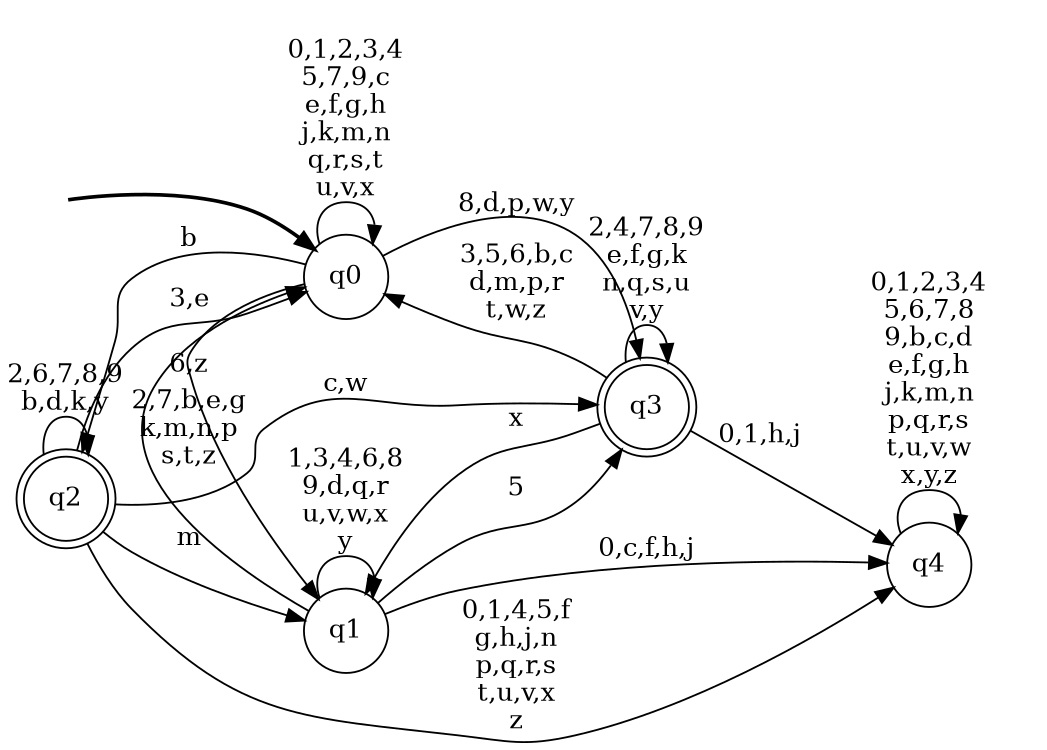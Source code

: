 digraph BlueStar {
__start0 [style = invis, shape = none, label = "", width = 0, height = 0];

rankdir=LR;
size="8,5";

s0 [style="filled", color="black", fillcolor="white" shape="circle", label="q0"];
s1 [style="filled", color="black", fillcolor="white" shape="circle", label="q1"];
s2 [style="rounded,filled", color="black", fillcolor="white" shape="doublecircle", label="q2"];
s3 [style="rounded,filled", color="black", fillcolor="white" shape="doublecircle", label="q3"];
s4 [style="filled", color="black", fillcolor="white" shape="circle", label="q4"];
subgraph cluster_main { 
	graph [pad=".75", ranksep="0.15", nodesep="0.15"];
	 style=invis; 
	__start0 -> s0 [penwidth=2];
}
s0 -> s0 [label="0,1,2,3,4\n5,7,9,c\ne,f,g,h\nj,k,m,n\nq,r,s,t\nu,v,x"];
s0 -> s1 [label="6,z"];
s0 -> s2 [label="b"];
s0 -> s3 [label="8,d,p,w,y"];
s1 -> s0 [label="2,7,b,e,g\nk,m,n,p\ns,t,z"];
s1 -> s1 [label="1,3,4,6,8\n9,d,q,r\nu,v,w,x\ny"];
s1 -> s3 [label="5"];
s1 -> s4 [label="0,c,f,h,j"];
s2 -> s0 [label="3,e"];
s2 -> s1 [label="m"];
s2 -> s2 [label="2,6,7,8,9\nb,d,k,y"];
s2 -> s3 [label="c,w"];
s2 -> s4 [label="0,1,4,5,f\ng,h,j,n\np,q,r,s\nt,u,v,x\nz"];
s3 -> s0 [label="3,5,6,b,c\nd,m,p,r\nt,w,z"];
s3 -> s1 [label="x"];
s3 -> s3 [label="2,4,7,8,9\ne,f,g,k\nn,q,s,u\nv,y"];
s3 -> s4 [label="0,1,h,j"];
s4 -> s4 [label="0,1,2,3,4\n5,6,7,8\n9,b,c,d\ne,f,g,h\nj,k,m,n\np,q,r,s\nt,u,v,w\nx,y,z"];

}